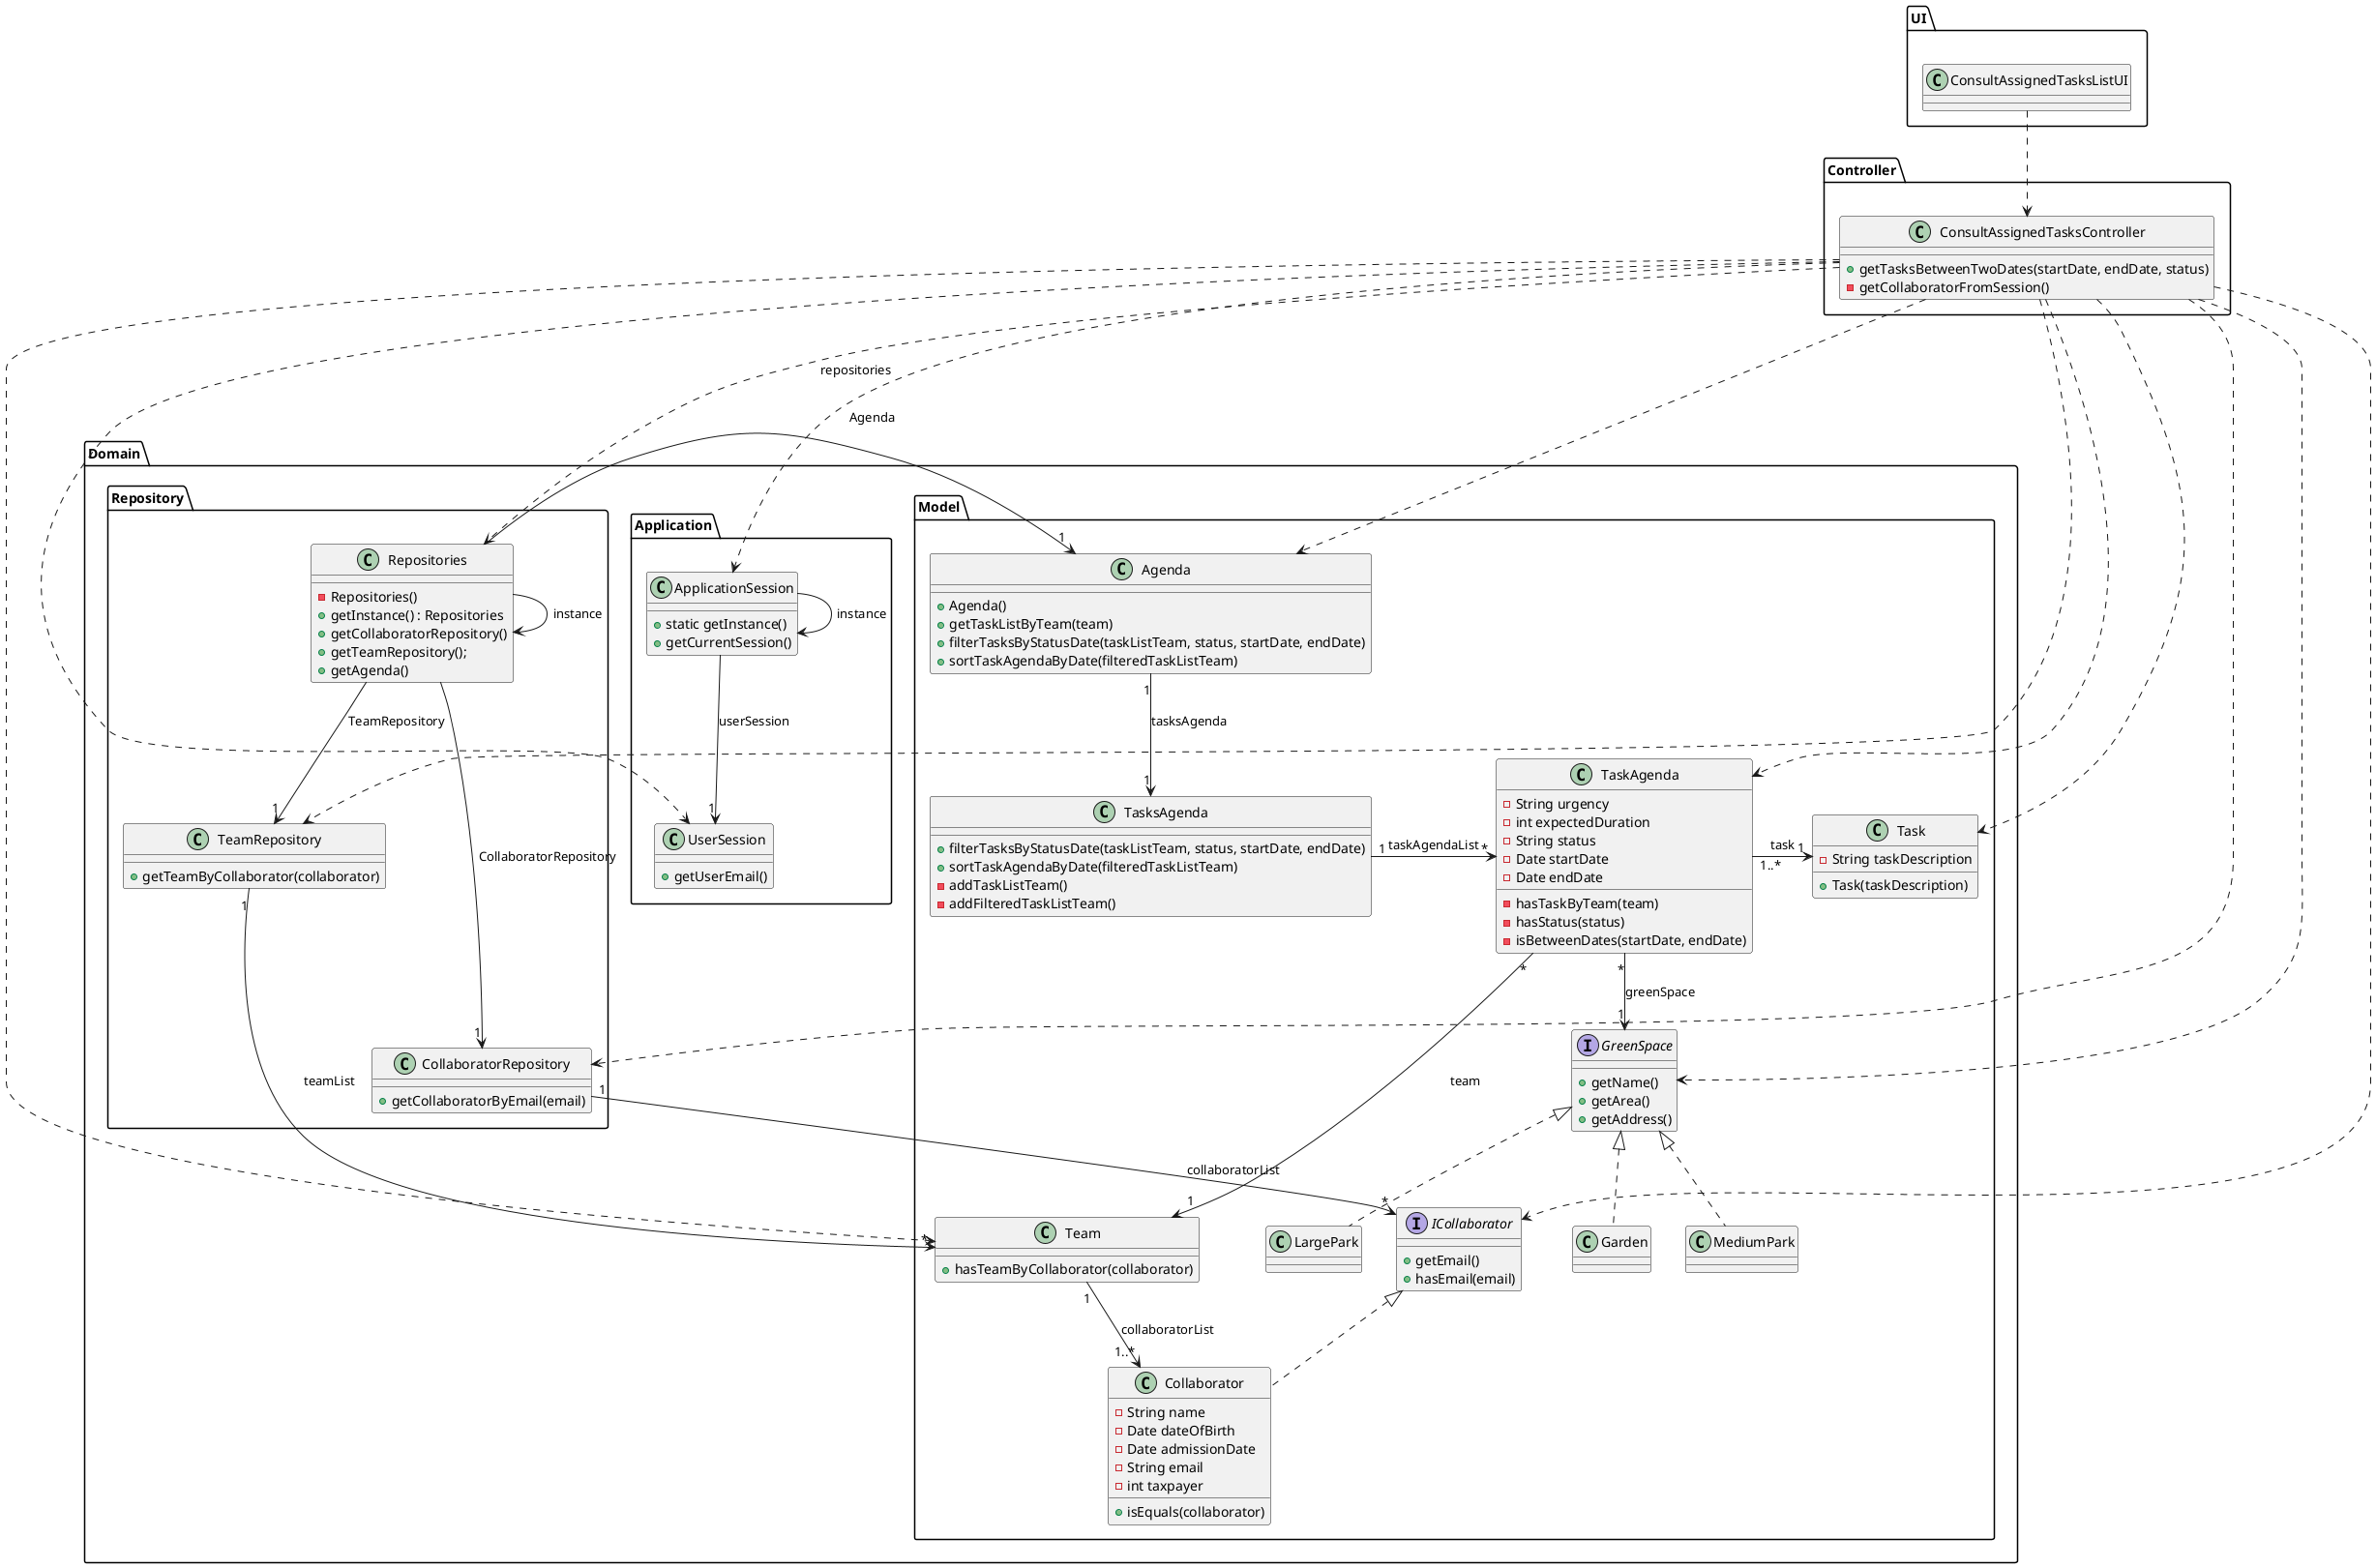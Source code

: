 @startuml
'skinparam monochrome true
skinparam packageStyle rectangle
skinparam shadowing false
skinparam linetype orto

skinparam classAttributeIconSize "1"

package "UI" <<Folder>> {
    class ConsultAssignedTasksListUI {
    }
}


package "Controller" <<Folder>> {

    class ConsultAssignedTasksController {
        + getTasksBetweenTwoDates(startDate, endDate, status)
        - getCollaboratorFromSession()
    }

}

'left to right direction
package "Domain" <<Folder>> {

    package "Domain.Application" <<Folder>> {

        class ApplicationSession
        {
            + static getInstance()
            + getCurrentSession()
        }

        class UserSession
        {
            + getUserEmail()
        }
    }

    package "Domain.Model" <<Folder>> {

        interface GreenSpace {
            + getName()
            + getArea()
            + getAddress()
        }

        class Team{
            + hasTeamByCollaborator(collaborator)

        }

        class Garden implements GreenSpace{

        }

        class MediumPark implements GreenSpace{

        }

        class LargePark implements GreenSpace{

        }

        interface ICollaborator{
            + getEmail()
            + hasEmail(email)

        }

        class Task {
            - String taskDescription

            + Task(taskDescription)
        }

        class TasksAgenda {

            + filterTasksByStatusDate(taskListTeam, status, startDate, endDate)
            + sortTaskAgendaByDate(filteredTaskListTeam)
            - addTaskListTeam()
            - addFilteredTaskListTeam()
        }

        class TaskAgenda {
            - String urgency
            - int expectedDuration
            - String status
            - Date startDate
            - Date endDate

            - hasTaskByTeam(team)
            - hasStatus(status)
            - isBetweenDates(startDate, endDate)
        }

        class Collaborator implements ICollaborator{
            - String name
            - Date dateOfBirth
            - Date admissionDate
            - String email
            - int taxpayer

            + isEquals(collaborator)
        }

        class Agenda{

            + Agenda()
            + getTaskListByTeam(team)
            + filterTasksByStatusDate(taskListTeam, status, startDate, endDate)
            + sortTaskAgendaByDate(filteredTaskListTeam)
        }

    }

    package "Domain.Repository" <<Folder>> {

        class Repositories {

            - Repositories()
            + getInstance() : Repositories
            + getCollaboratorRepository()
            + getTeamRepository();
            + getAgenda()
        }

        class CollaboratorRepository {

            + getCollaboratorByEmail(email)
        }

        class TeamRepository {

            + getTeamByCollaborator(collaborator)
        }
    }
}

'-------------------Instance-------------------
Repositories -> Repositories : instance
ApplicationSession -> ApplicationSession : instance

'-------------------UI-------------------
ConsultAssignedTasksListUI ..> ConsultAssignedTasksController

'-------------------Controller-------------------
ConsultAssignedTasksController ...> Repositories : repositories
ConsultAssignedTasksController ...> ApplicationSession
ConsultAssignedTasksController ...> UserSession
ConsultAssignedTasksController ...> CollaboratorRepository
ConsultAssignedTasksController ...> TeamRepository
ConsultAssignedTasksController ...> ICollaborator
ConsultAssignedTasksController ...> GreenSpace
ConsultAssignedTasksController ...> Task
ConsultAssignedTasksController ...> TaskAgenda
ConsultAssignedTasksController ...> Agenda
ConsultAssignedTasksController ...> Team

'-------------------ApplicationSession-------------------
ApplicationSession --> "1" UserSession : userSession

'-------------------Repositories-------------------
Repositories ---> "1" CollaboratorRepository : CollaboratorRepository
Repositories -> "1" Agenda : Agenda
Repositories --> "1" TeamRepository : TeamRepository

'-------------------CollaboratorRepository-------------------
CollaboratorRepository "1"  --> "*" ICollaborator : collaboratorList

'-------------------TeamRepository-------------------
TeamRepository "1" -> "*" Team : teamList

'-------------------Agenda-------------------
Agenda "1" --> "1" TasksAgenda : tasksAgenda

TasksAgenda "1" -> "*" TaskAgenda: taskAgendaList

'-------------------TaskAgenda-------------------
TaskAgenda "*" --> "1" GreenSpace : greenSpace
TaskAgenda "1..*" -> "1" Task : task
TaskAgenda "*" ---> "1" Team : team

'-------------------Team-------------------
Team "1" --> "1..*" Collaborator : collaboratorList

@enduml

